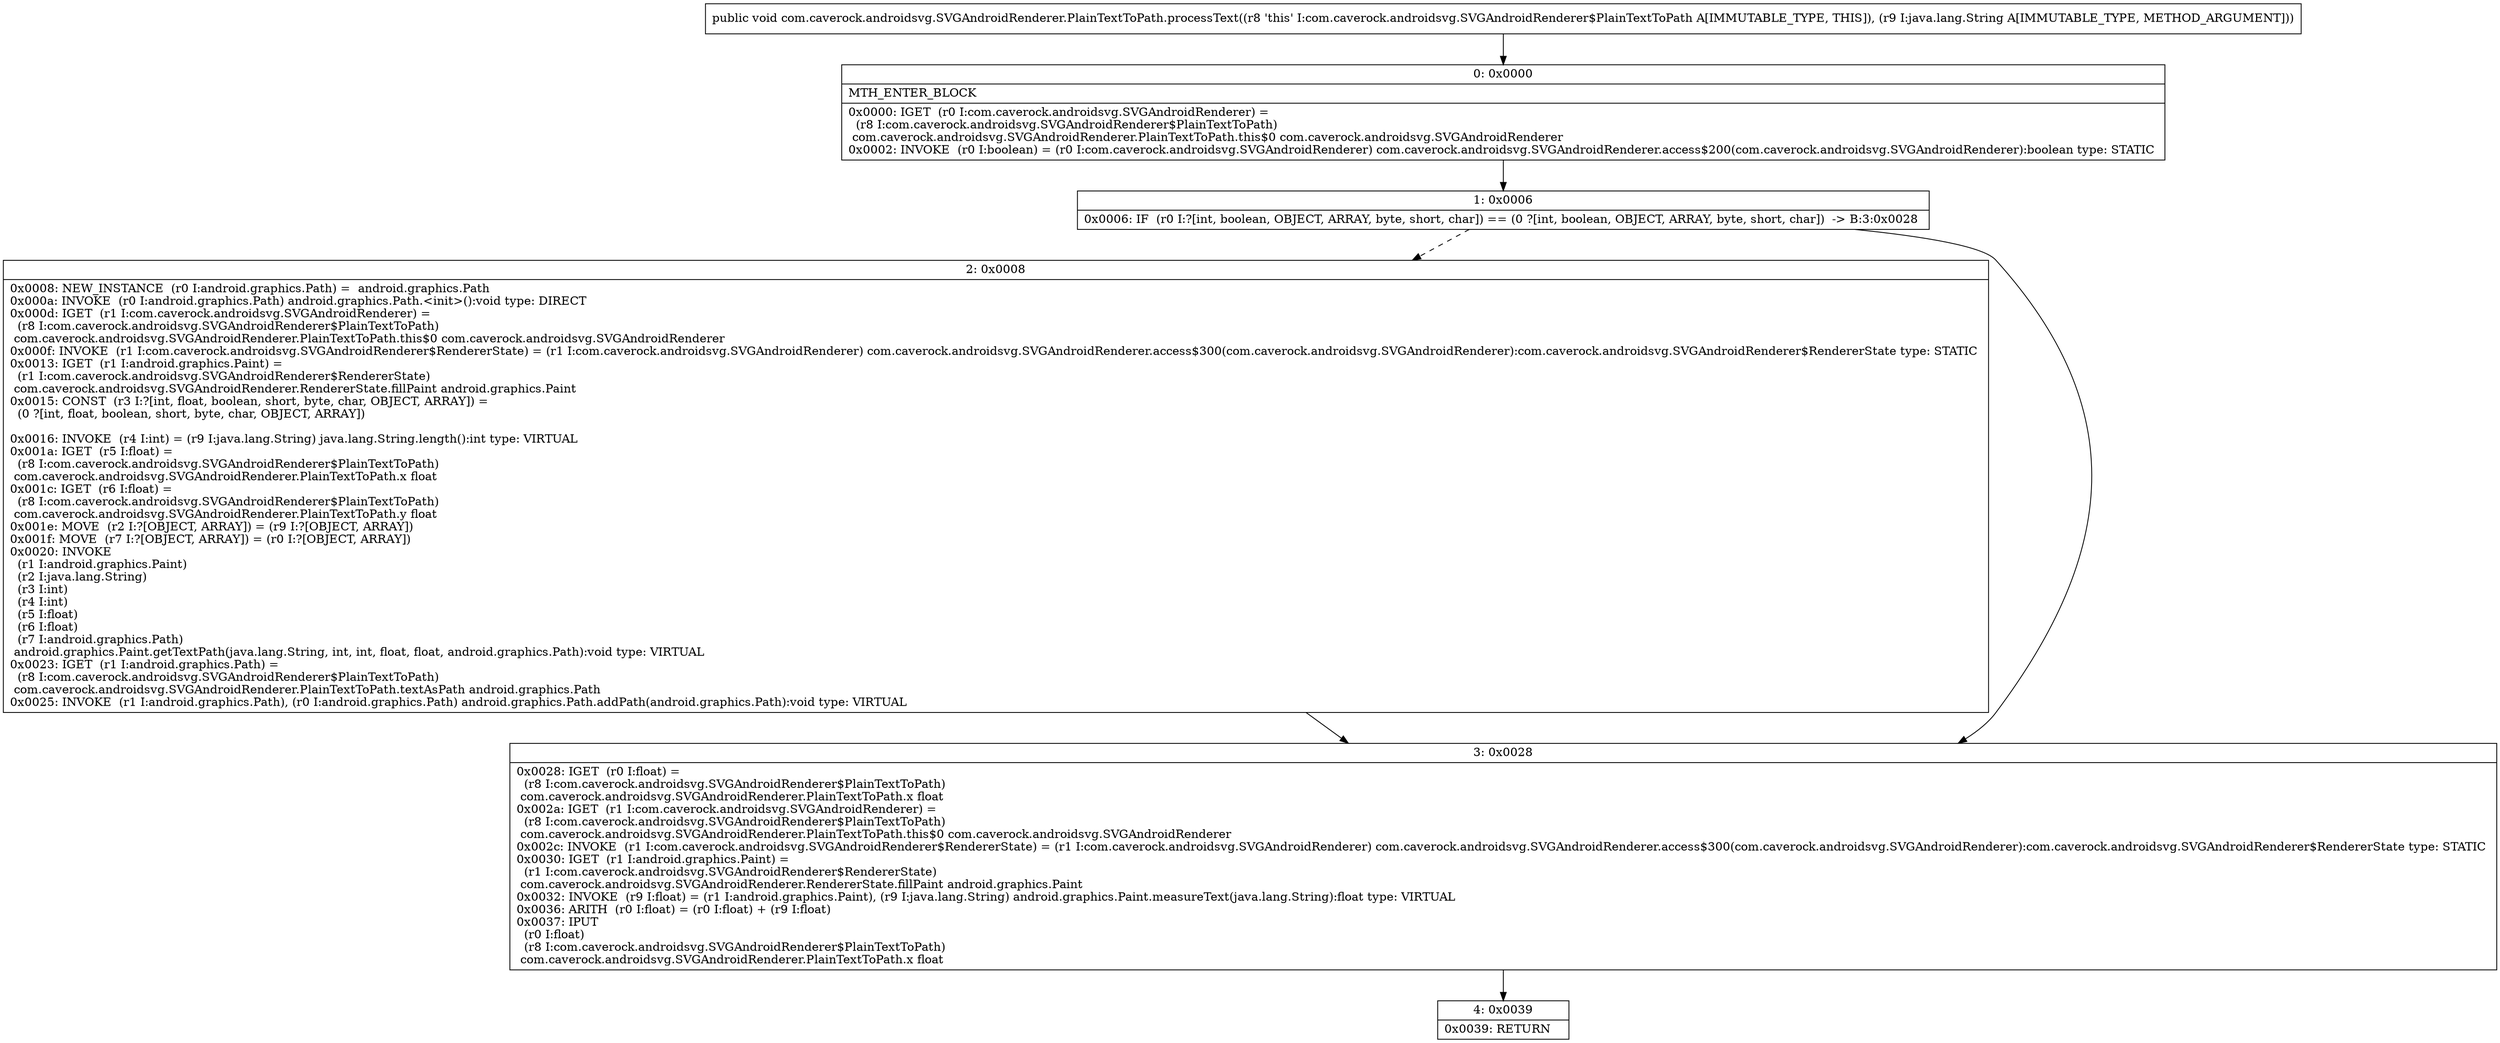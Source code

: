 digraph "CFG forcom.caverock.androidsvg.SVGAndroidRenderer.PlainTextToPath.processText(Ljava\/lang\/String;)V" {
Node_0 [shape=record,label="{0\:\ 0x0000|MTH_ENTER_BLOCK\l|0x0000: IGET  (r0 I:com.caverock.androidsvg.SVGAndroidRenderer) = \l  (r8 I:com.caverock.androidsvg.SVGAndroidRenderer$PlainTextToPath)\l com.caverock.androidsvg.SVGAndroidRenderer.PlainTextToPath.this$0 com.caverock.androidsvg.SVGAndroidRenderer \l0x0002: INVOKE  (r0 I:boolean) = (r0 I:com.caverock.androidsvg.SVGAndroidRenderer) com.caverock.androidsvg.SVGAndroidRenderer.access$200(com.caverock.androidsvg.SVGAndroidRenderer):boolean type: STATIC \l}"];
Node_1 [shape=record,label="{1\:\ 0x0006|0x0006: IF  (r0 I:?[int, boolean, OBJECT, ARRAY, byte, short, char]) == (0 ?[int, boolean, OBJECT, ARRAY, byte, short, char])  \-\> B:3:0x0028 \l}"];
Node_2 [shape=record,label="{2\:\ 0x0008|0x0008: NEW_INSTANCE  (r0 I:android.graphics.Path) =  android.graphics.Path \l0x000a: INVOKE  (r0 I:android.graphics.Path) android.graphics.Path.\<init\>():void type: DIRECT \l0x000d: IGET  (r1 I:com.caverock.androidsvg.SVGAndroidRenderer) = \l  (r8 I:com.caverock.androidsvg.SVGAndroidRenderer$PlainTextToPath)\l com.caverock.androidsvg.SVGAndroidRenderer.PlainTextToPath.this$0 com.caverock.androidsvg.SVGAndroidRenderer \l0x000f: INVOKE  (r1 I:com.caverock.androidsvg.SVGAndroidRenderer$RendererState) = (r1 I:com.caverock.androidsvg.SVGAndroidRenderer) com.caverock.androidsvg.SVGAndroidRenderer.access$300(com.caverock.androidsvg.SVGAndroidRenderer):com.caverock.androidsvg.SVGAndroidRenderer$RendererState type: STATIC \l0x0013: IGET  (r1 I:android.graphics.Paint) = \l  (r1 I:com.caverock.androidsvg.SVGAndroidRenderer$RendererState)\l com.caverock.androidsvg.SVGAndroidRenderer.RendererState.fillPaint android.graphics.Paint \l0x0015: CONST  (r3 I:?[int, float, boolean, short, byte, char, OBJECT, ARRAY]) = \l  (0 ?[int, float, boolean, short, byte, char, OBJECT, ARRAY])\l \l0x0016: INVOKE  (r4 I:int) = (r9 I:java.lang.String) java.lang.String.length():int type: VIRTUAL \l0x001a: IGET  (r5 I:float) = \l  (r8 I:com.caverock.androidsvg.SVGAndroidRenderer$PlainTextToPath)\l com.caverock.androidsvg.SVGAndroidRenderer.PlainTextToPath.x float \l0x001c: IGET  (r6 I:float) = \l  (r8 I:com.caverock.androidsvg.SVGAndroidRenderer$PlainTextToPath)\l com.caverock.androidsvg.SVGAndroidRenderer.PlainTextToPath.y float \l0x001e: MOVE  (r2 I:?[OBJECT, ARRAY]) = (r9 I:?[OBJECT, ARRAY]) \l0x001f: MOVE  (r7 I:?[OBJECT, ARRAY]) = (r0 I:?[OBJECT, ARRAY]) \l0x0020: INVOKE  \l  (r1 I:android.graphics.Paint)\l  (r2 I:java.lang.String)\l  (r3 I:int)\l  (r4 I:int)\l  (r5 I:float)\l  (r6 I:float)\l  (r7 I:android.graphics.Path)\l android.graphics.Paint.getTextPath(java.lang.String, int, int, float, float, android.graphics.Path):void type: VIRTUAL \l0x0023: IGET  (r1 I:android.graphics.Path) = \l  (r8 I:com.caverock.androidsvg.SVGAndroidRenderer$PlainTextToPath)\l com.caverock.androidsvg.SVGAndroidRenderer.PlainTextToPath.textAsPath android.graphics.Path \l0x0025: INVOKE  (r1 I:android.graphics.Path), (r0 I:android.graphics.Path) android.graphics.Path.addPath(android.graphics.Path):void type: VIRTUAL \l}"];
Node_3 [shape=record,label="{3\:\ 0x0028|0x0028: IGET  (r0 I:float) = \l  (r8 I:com.caverock.androidsvg.SVGAndroidRenderer$PlainTextToPath)\l com.caverock.androidsvg.SVGAndroidRenderer.PlainTextToPath.x float \l0x002a: IGET  (r1 I:com.caverock.androidsvg.SVGAndroidRenderer) = \l  (r8 I:com.caverock.androidsvg.SVGAndroidRenderer$PlainTextToPath)\l com.caverock.androidsvg.SVGAndroidRenderer.PlainTextToPath.this$0 com.caverock.androidsvg.SVGAndroidRenderer \l0x002c: INVOKE  (r1 I:com.caverock.androidsvg.SVGAndroidRenderer$RendererState) = (r1 I:com.caverock.androidsvg.SVGAndroidRenderer) com.caverock.androidsvg.SVGAndroidRenderer.access$300(com.caverock.androidsvg.SVGAndroidRenderer):com.caverock.androidsvg.SVGAndroidRenderer$RendererState type: STATIC \l0x0030: IGET  (r1 I:android.graphics.Paint) = \l  (r1 I:com.caverock.androidsvg.SVGAndroidRenderer$RendererState)\l com.caverock.androidsvg.SVGAndroidRenderer.RendererState.fillPaint android.graphics.Paint \l0x0032: INVOKE  (r9 I:float) = (r1 I:android.graphics.Paint), (r9 I:java.lang.String) android.graphics.Paint.measureText(java.lang.String):float type: VIRTUAL \l0x0036: ARITH  (r0 I:float) = (r0 I:float) + (r9 I:float) \l0x0037: IPUT  \l  (r0 I:float)\l  (r8 I:com.caverock.androidsvg.SVGAndroidRenderer$PlainTextToPath)\l com.caverock.androidsvg.SVGAndroidRenderer.PlainTextToPath.x float \l}"];
Node_4 [shape=record,label="{4\:\ 0x0039|0x0039: RETURN   \l}"];
MethodNode[shape=record,label="{public void com.caverock.androidsvg.SVGAndroidRenderer.PlainTextToPath.processText((r8 'this' I:com.caverock.androidsvg.SVGAndroidRenderer$PlainTextToPath A[IMMUTABLE_TYPE, THIS]), (r9 I:java.lang.String A[IMMUTABLE_TYPE, METHOD_ARGUMENT])) }"];
MethodNode -> Node_0;
Node_0 -> Node_1;
Node_1 -> Node_2[style=dashed];
Node_1 -> Node_3;
Node_2 -> Node_3;
Node_3 -> Node_4;
}

